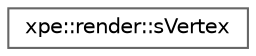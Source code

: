 digraph "Graphical Class Hierarchy"
{
 // LATEX_PDF_SIZE
  bgcolor="transparent";
  edge [fontname=Helvetica,fontsize=10,labelfontname=Helvetica,labelfontsize=10];
  node [fontname=Helvetica,fontsize=10,shape=box,height=0.2,width=0.4];
  rankdir="LR";
  Node0 [id="Node000000",label="xpe::render::sVertex",height=0.2,width=0.4,color="grey40", fillcolor="white", style="filled",URL="$structxpe_1_1render_1_1s_vertex.html",tooltip=" "];
}
